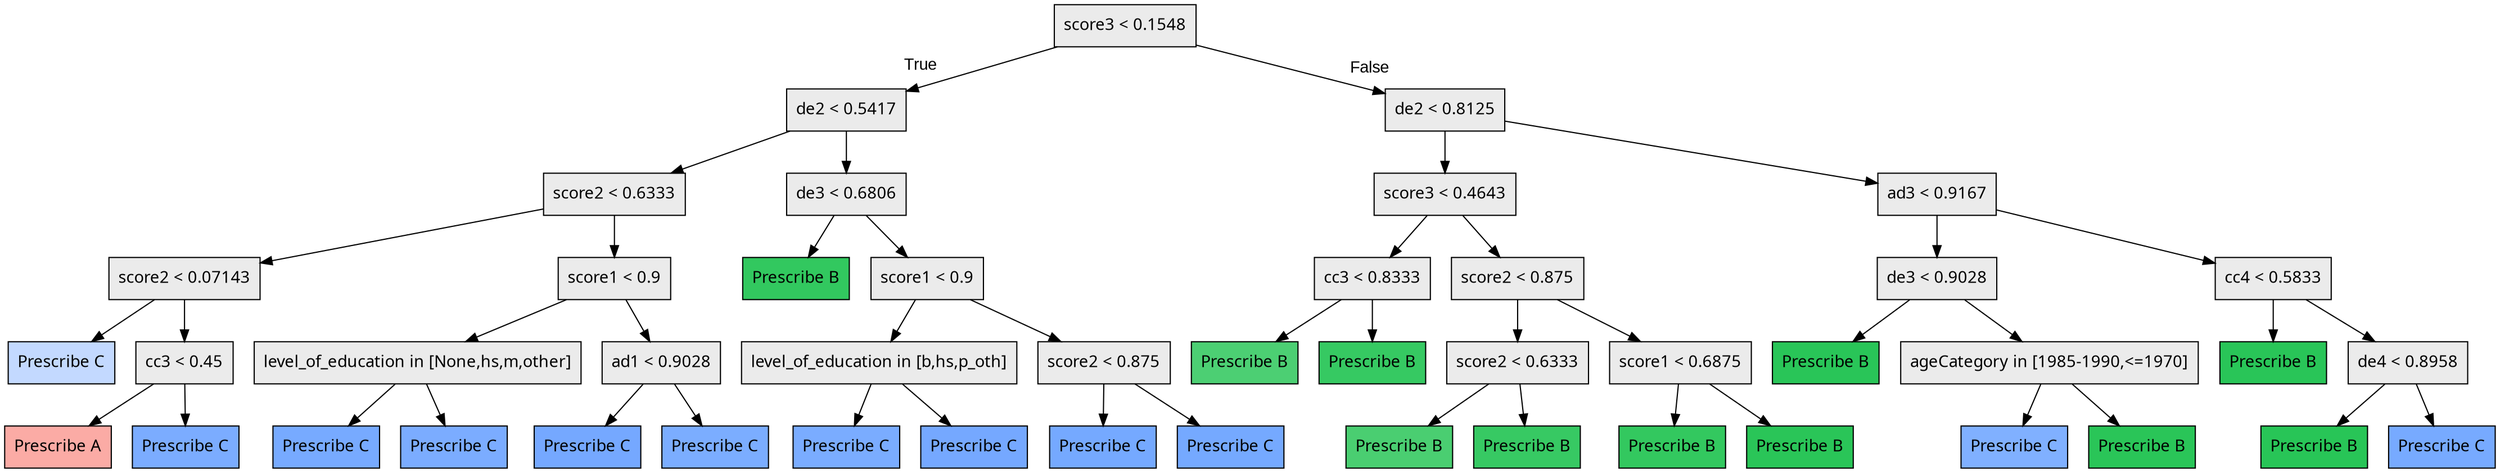 digraph "G" {
1 [fillcolor="#EBEBEB", fontname="bold arial", label="score3 &lt; 0.1548", shape=box, style="filled"];
2 [fillcolor="#EBEBEB", fontname="bold arial", label="de2 &lt; 0.5417", shape=box, style="filled"];
3 [fillcolor="#EBEBEB", fontname="bold arial", label="score2 &lt; 0.6333", shape=box, style="filled"];
4 [fillcolor="#EBEBEB", fontname="bold arial", label="score2 &lt; 0.07143", shape=box, style="filled"];
5 [color=black, fillcolor="#619CFF60", fontname="bold arial", label="Prescribe C", shape=box, style="filled"];
6 [fillcolor="#EBEBEB", fontname="bold arial", label="cc3 &lt; 0.45", shape=box, style="filled"];
7 [color=black, fillcolor="#F8766D9c", fontname="bold arial", label="Prescribe A", shape=box, style="filled"];
8 [color=black, fillcolor="#619CFFd5", fontname="bold arial", label="Prescribe C", shape=box, style="filled"];
9 [fillcolor="#EBEBEB", fontname="bold arial", label="score1 &lt; 0.9", shape=box, style="filled"];
10 [fillcolor="#EBEBEB", fontname="bold arial", label="level_of_education in [None,hs,m,other]", shape=box, style="filled"];
11 [color=black, fillcolor="#619CFFdc", fontname="bold arial", label="Prescribe C", shape=box, style="filled"];
12 [color=black, fillcolor="#619CFFd5", fontname="bold arial", label="Prescribe C", shape=box, style="filled"];
13 [fillcolor="#EBEBEB", fontname="bold arial", label="ad1 &lt; 0.9028", shape=box, style="filled"];
14 [color=black, fillcolor="#619CFFdf", fontname="bold arial", label="Prescribe C", shape=box, style="filled"];
15 [color=black, fillcolor="#619CFFd4", fontname="bold arial", label="Prescribe C", shape=box, style="filled"];
16 [fillcolor="#EBEBEB", fontname="bold arial", label="de3 &lt; 0.6806", shape=box, style="filled"];
17 [color=black, fillcolor="#00BA38cd", fontname="bold arial", label="Prescribe B", shape=box, style="filled"];
18 [fillcolor="#EBEBEB", fontname="bold arial", label="score1 &lt; 0.9", shape=box, style="filled"];
19 [fillcolor="#EBEBEB", fontname="bold arial", label="level_of_education in [b,hs,p_oth]", shape=box, style="filled"];
20 [color=black, fillcolor="#619CFFd7", fontname="bold arial", label="Prescribe C", shape=box, style="filled"];
21 [color=black, fillcolor="#619CFFdf", fontname="bold arial", label="Prescribe C", shape=box, style="filled"];
22 [fillcolor="#EBEBEB", fontname="bold arial", label="score2 &lt; 0.875", shape=box, style="filled"];
23 [color=black, fillcolor="#619CFFde", fontname="bold arial", label="Prescribe C", shape=box, style="filled"];
24 [color=black, fillcolor="#619CFFde", fontname="bold arial", label="Prescribe C", shape=box, style="filled"];
25 [fillcolor="#EBEBEB", fontname="bold arial", label="de2 &lt; 0.8125", shape=box, style="filled"];
26 [fillcolor="#EBEBEB", fontname="bold arial", label="score3 &lt; 0.4643", shape=box, style="filled"];
27 [fillcolor="#EBEBEB", fontname="bold arial", label="cc3 &lt; 0.8333", shape=box, style="filled"];
28 [color=black, fillcolor="#00BA38b3", fontname="bold arial", label="Prescribe B", shape=box, style="filled"];
29 [color=black, fillcolor="#00BA38c9", fontname="bold arial", label="Prescribe B", shape=box, style="filled"];
30 [fillcolor="#EBEBEB", fontname="bold arial", label="score2 &lt; 0.875", shape=box, style="filled"];
31 [fillcolor="#EBEBEB", fontname="bold arial", label="score2 &lt; 0.6333", shape=box, style="filled"];
32 [color=black, fillcolor="#00BA38b5", fontname="bold arial", label="Prescribe B", shape=box, style="filled"];
33 [color=black, fillcolor="#00BA38c8", fontname="bold arial", label="Prescribe B", shape=box, style="filled"];
34 [fillcolor="#EBEBEB", fontname="bold arial", label="score1 &lt; 0.6875", shape=box, style="filled"];
35 [color=black, fillcolor="#00BA38cc", fontname="bold arial", label="Prescribe B", shape=box, style="filled"];
36 [color=black, fillcolor="#00BA38d5", fontname="bold arial", label="Prescribe B", shape=box, style="filled"];
37 [fillcolor="#EBEBEB", fontname="bold arial", label="ad3 &lt; 0.9167", shape=box, style="filled"];
38 [fillcolor="#EBEBEB", fontname="bold arial", label="de3 &lt; 0.9028", shape=box, style="filled"];
39 [color=black, fillcolor="#00BA38d6", fontname="bold arial", label="Prescribe B", shape=box, style="filled"];
40 [fillcolor="#EBEBEB", fontname="bold arial", label="ageCategory in [1985-1990,&lt;=1970]", shape=box, style="filled"];
41 [color=black, fillcolor="#619CFFcc", fontname="bold arial", label="Prescribe C", shape=box, style="filled"];
42 [color=black, fillcolor="#00BA38d5", fontname="bold arial", label="Prescribe B", shape=box, style="filled"];
43 [fillcolor="#EBEBEB", fontname="bold arial", label="cc4 &lt; 0.5833", shape=box, style="filled"];
44 [color=black, fillcolor="#00BA38d6", fontname="bold arial", label="Prescribe B", shape=box, style="filled"];
45 [fillcolor="#EBEBEB", fontname="bold arial", label="de4 &lt; 0.8958", shape=box, style="filled"];
46 [color=black, fillcolor="#00BA38d7", fontname="bold arial", label="Prescribe B", shape=box, style="filled"];
47 [color=black, fillcolor="#619CFFdb", fontname="bold arial", label="Prescribe C", shape=box, style="filled"];
1 -> 2  [fontname="arial", headlabel="True", key=0, labelangle=45, labeldistance="2.5"];
1 -> 25  [fontname="arial", headlabel="False", key=0, labelangle="-45", labeldistance="2.5"];
2 -> 3  [key=0];
2 -> 16  [key=0];
3 -> 4  [key=0];
3 -> 9  [key=0];
4 -> 5  [key=0];
4 -> 6  [key=0];
6 -> 7  [key=0];
6 -> 8  [key=0];
9 -> 10  [key=0];
9 -> 13  [key=0];
10 -> 11  [key=0];
10 -> 12  [key=0];
13 -> 14  [key=0];
13 -> 15  [key=0];
16 -> 17  [key=0];
16 -> 18  [key=0];
18 -> 19  [key=0];
18 -> 22  [key=0];
19 -> 20  [key=0];
19 -> 21  [key=0];
22 -> 23  [key=0];
22 -> 24  [key=0];
25 -> 26  [key=0];
25 -> 37  [key=0];
26 -> 27  [key=0];
26 -> 30  [key=0];
27 -> 28  [key=0];
27 -> 29  [key=0];
30 -> 31  [key=0];
30 -> 34  [key=0];
31 -> 32  [key=0];
31 -> 33  [key=0];
34 -> 35  [key=0];
34 -> 36  [key=0];
37 -> 38  [key=0];
37 -> 43  [key=0];
38 -> 39  [key=0];
38 -> 40  [key=0];
40 -> 41  [key=0];
40 -> 42  [key=0];
43 -> 44  [key=0];
43 -> 45  [key=0];
45 -> 46  [key=0];
45 -> 47  [key=0];
}
